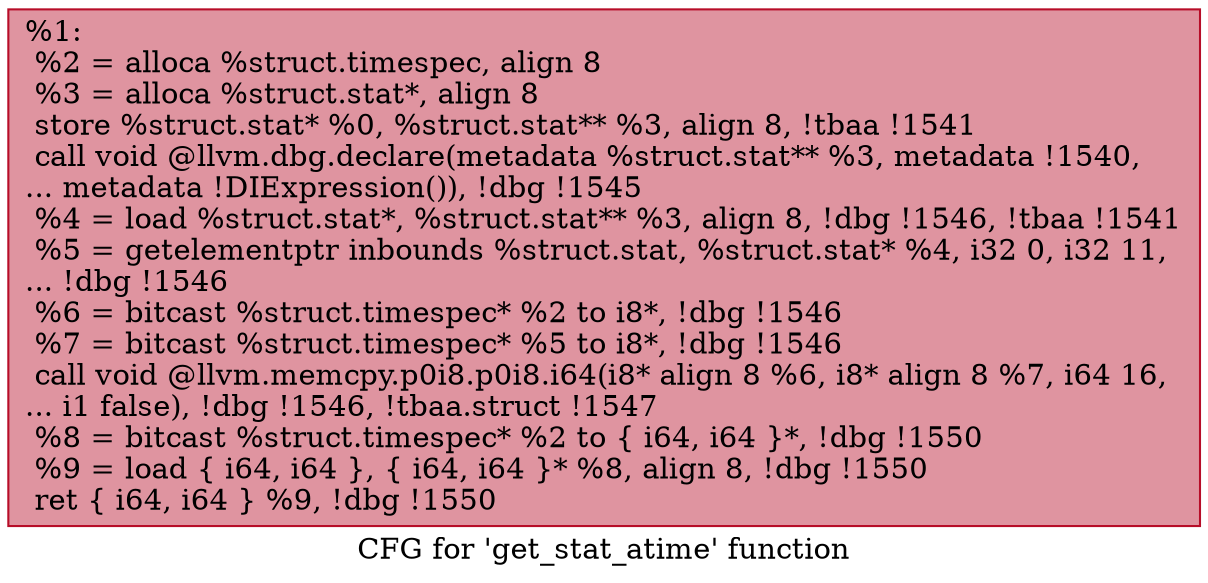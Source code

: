 digraph "CFG for 'get_stat_atime' function" {
	label="CFG for 'get_stat_atime' function";

	Node0x27e0410 [shape=record,color="#b70d28ff", style=filled, fillcolor="#b70d2870",label="{%1:\l  %2 = alloca %struct.timespec, align 8\l  %3 = alloca %struct.stat*, align 8\l  store %struct.stat* %0, %struct.stat** %3, align 8, !tbaa !1541\l  call void @llvm.dbg.declare(metadata %struct.stat** %3, metadata !1540,\l... metadata !DIExpression()), !dbg !1545\l  %4 = load %struct.stat*, %struct.stat** %3, align 8, !dbg !1546, !tbaa !1541\l  %5 = getelementptr inbounds %struct.stat, %struct.stat* %4, i32 0, i32 11,\l... !dbg !1546\l  %6 = bitcast %struct.timespec* %2 to i8*, !dbg !1546\l  %7 = bitcast %struct.timespec* %5 to i8*, !dbg !1546\l  call void @llvm.memcpy.p0i8.p0i8.i64(i8* align 8 %6, i8* align 8 %7, i64 16,\l... i1 false), !dbg !1546, !tbaa.struct !1547\l  %8 = bitcast %struct.timespec* %2 to \{ i64, i64 \}*, !dbg !1550\l  %9 = load \{ i64, i64 \}, \{ i64, i64 \}* %8, align 8, !dbg !1550\l  ret \{ i64, i64 \} %9, !dbg !1550\l}"];
}
